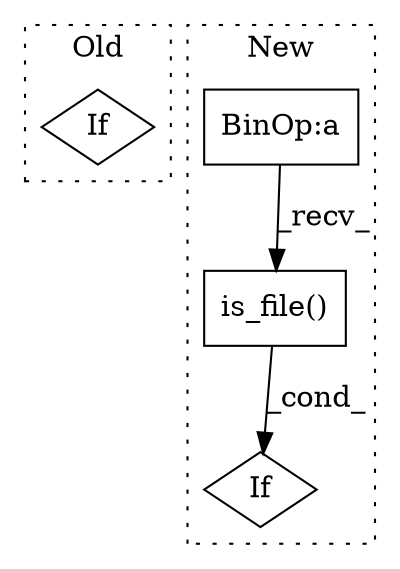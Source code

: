 digraph G {
subgraph cluster0 {
1 [label="If" a="96" s="709" l="3" shape="diamond"];
label = "Old";
style="dotted";
}
subgraph cluster1 {
2 [label="is_file()" a="75" s="1117" l="24" shape="box"];
3 [label="If" a="96" s="1114" l="3" shape="diamond"];
4 [label="BinOp:a" a="82" s="1028" l="3" shape="box"];
label = "New";
style="dotted";
}
2 -> 3 [label="_cond_"];
4 -> 2 [label="_recv_"];
}